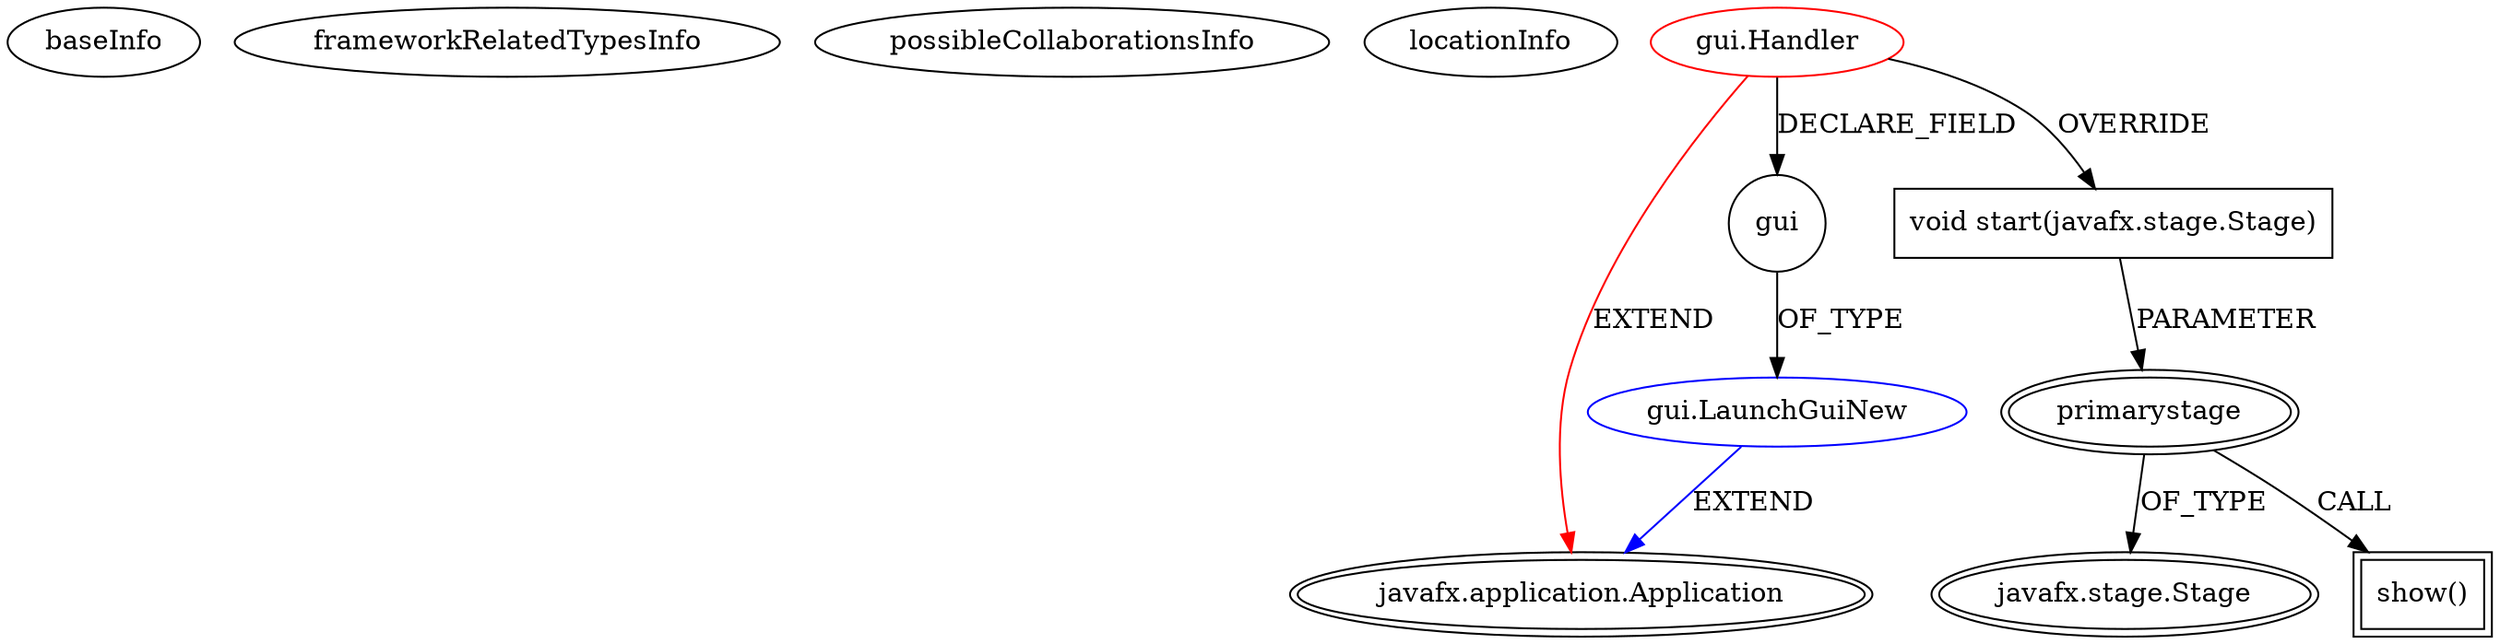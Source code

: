 digraph {
baseInfo[graphId=177,category="extension_graph",isAnonymous=false,possibleRelation=true]
frameworkRelatedTypesInfo[0="javafx.application.Application"]
possibleCollaborationsInfo[0="177~FIELD_DECLARATION-~javafx.application.Application ~javafx.application.Application ~false~false"]
locationInfo[projectName="Bowser1991-Java_Boersenmanager",filePath="/Bowser1991-Java_Boersenmanager/Java_Boersenmanager-master/src/gui/Handler.java",contextSignature="Handler",graphId="177"]
0[label="gui.Handler",vertexType="ROOT_CLIENT_CLASS_DECLARATION",isFrameworkType=false,color=red]
1[label="javafx.application.Application",vertexType="FRAMEWORK_CLASS_TYPE",isFrameworkType=true,peripheries=2]
2[label="gui",vertexType="FIELD_DECLARATION",isFrameworkType=false,shape=circle]
3[label="gui.LaunchGuiNew",vertexType="REFERENCE_CLIENT_CLASS_DECLARATION",isFrameworkType=false,color=blue]
5[label="void start(javafx.stage.Stage)",vertexType="OVERRIDING_METHOD_DECLARATION",isFrameworkType=false,shape=box]
6[label="primarystage",vertexType="PARAMETER_DECLARATION",isFrameworkType=true,peripheries=2]
7[label="javafx.stage.Stage",vertexType="FRAMEWORK_CLASS_TYPE",isFrameworkType=true,peripheries=2]
9[label="show()",vertexType="INSIDE_CALL",isFrameworkType=true,peripheries=2,shape=box]
0->1[label="EXTEND",color=red]
0->2[label="DECLARE_FIELD"]
3->1[label="EXTEND",color=blue]
2->3[label="OF_TYPE"]
0->5[label="OVERRIDE"]
6->7[label="OF_TYPE"]
5->6[label="PARAMETER"]
6->9[label="CALL"]
}
